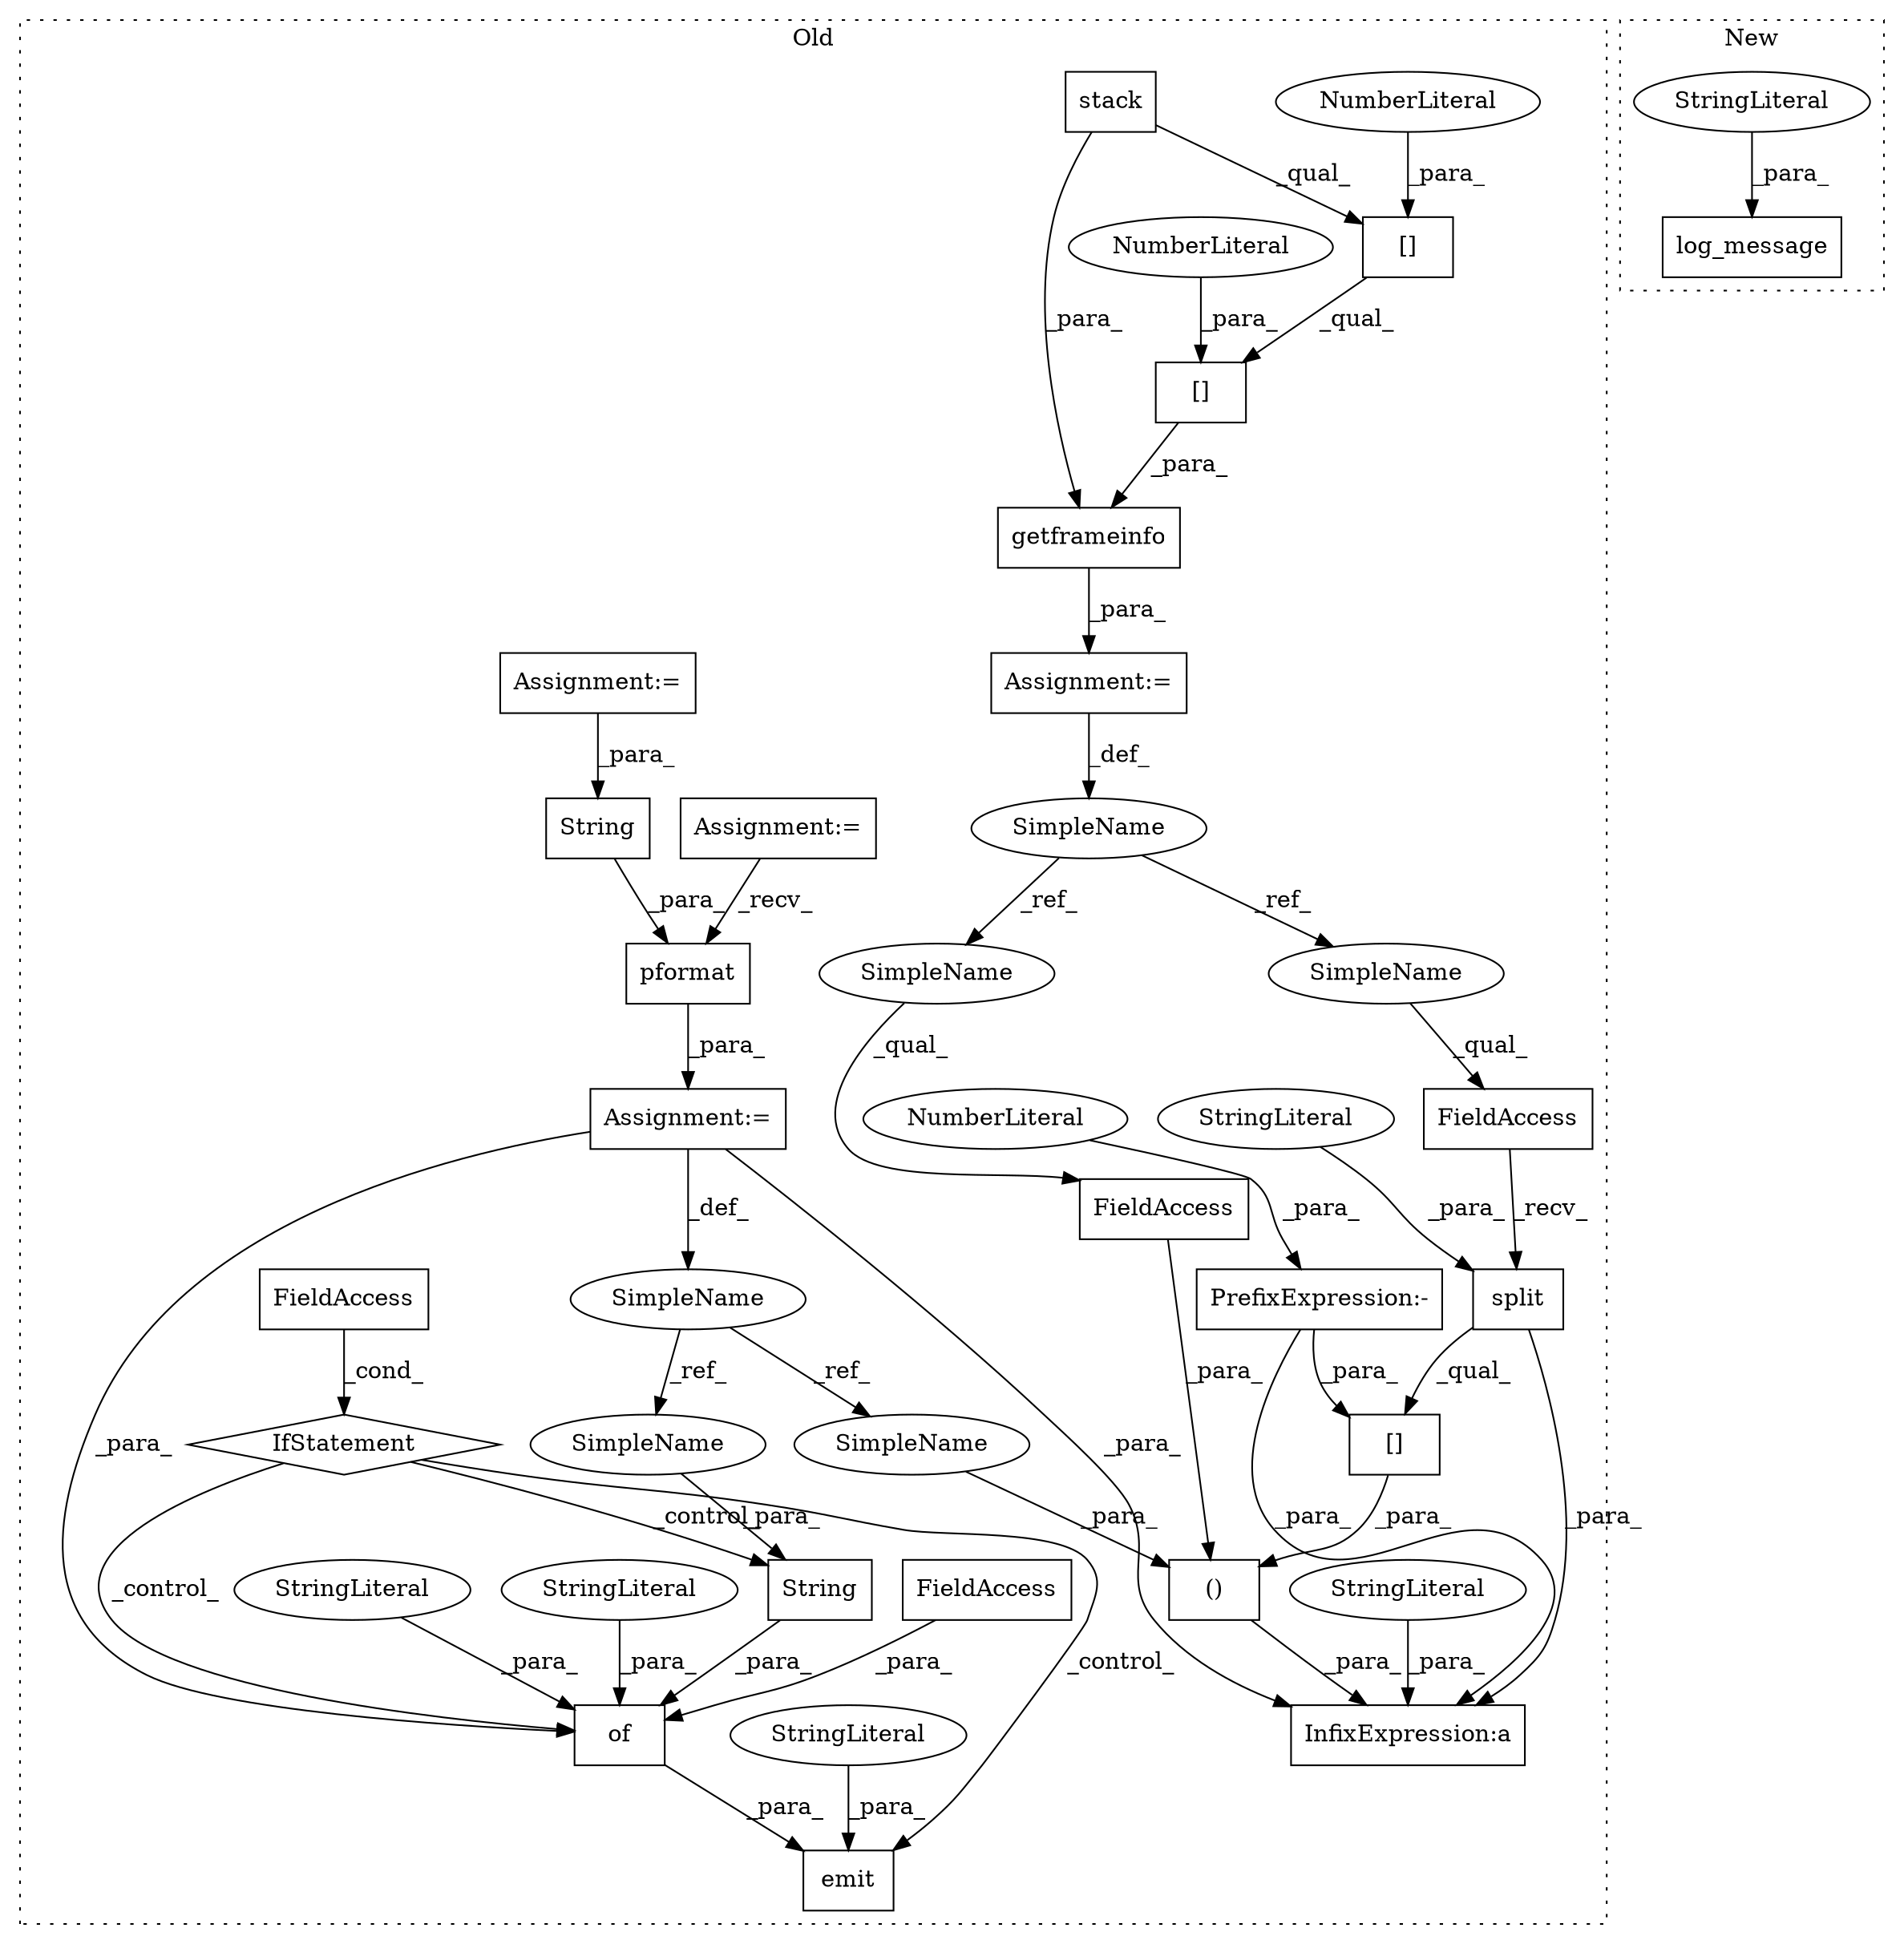 digraph G {
subgraph cluster0 {
1 [label="pformat" a="32" s="2645,2668" l="8,1" shape="box"];
3 [label="()" a="106" s="2849" l="83" shape="box"];
4 [label="InfixExpression:a" a="27" s="2841" l="8" shape="box"];
5 [label="[]" a="2" s="2849,2885" l="34,1" shape="box"];
6 [label="stack" a="32" s="2785" l="7" shape="box"];
7 [label="[]" a="2" s="2785,2797" l="11,1" shape="box"];
8 [label="NumberLiteral" a="34" s="2796" l="1" shape="ellipse"];
9 [label="[]" a="2" s="2785,2794" l="8,1" shape="box"];
10 [label="NumberLiteral" a="34" s="2793" l="1" shape="ellipse"];
11 [label="getframeinfo" a="32" s="2772,2798" l="13,1" shape="box"];
12 [label="String" a="32" s="2653,2667" l="7,1" shape="box"];
13 [label="split" a="32" s="2865,2881" l="6,1" shape="box"];
14 [label="FieldAccess" a="22" s="2899" l="13" shape="box"];
16 [label="PrefixExpression:-" a="38" s="2883" l="1" shape="box"];
17 [label="NumberLiteral" a="34" s="2884" l="1" shape="ellipse"];
18 [label="SimpleName" a="42" s="2765" l="6" shape="ellipse"];
19 [label="FieldAccess" a="22" s="2849" l="15" shape="box"];
20 [label="Assignment:=" a="7" s="2771" l="1" shape="box"];
21 [label="Assignment:=" a="7" s="2637" l="1" shape="box"];
22 [label="Assignment:=" a="7" s="2549" l="6" shape="box"];
23 [label="Assignment:=" a="7" s="2617" l="7" shape="box"];
24 [label="StringLiteral" a="45" s="2829" l="12" shape="ellipse"];
25 [label="StringLiteral" a="45" s="2871" l="10" shape="ellipse"];
26 [label="SimpleName" a="42" s="2630" l="7" shape="ellipse"];
27 [label="String" a="32" s="2726,2740" l="7,1" shape="box"];
28 [label="FieldAccess" a="22" s="2679" l="4" shape="box"];
29 [label="of" a="32" s="2713,2751" l="3,1" shape="box"];
30 [label="FieldAccess" a="22" s="2749" l="2" shape="box"];
31 [label="IfStatement" a="25" s="2675,2683" l="4,2" shape="diamond"];
32 [label="emit" a="32" s="2697,2752" l="5,1" shape="box"];
33 [label="StringLiteral" a="45" s="2702" l="6" shape="ellipse"];
34 [label="StringLiteral" a="45" s="2716" l="9" shape="ellipse"];
35 [label="StringLiteral" a="45" s="2742" l="6" shape="ellipse"];
36 [label="SimpleName" a="42" s="2899" l="6" shape="ellipse"];
37 [label="SimpleName" a="42" s="2849" l="6" shape="ellipse"];
38 [label="SimpleName" a="42" s="2733" l="7" shape="ellipse"];
39 [label="SimpleName" a="42" s="2925" l="7" shape="ellipse"];
label = "Old";
style="dotted";
}
subgraph cluster1 {
2 [label="log_message" a="32" s="2351,2380" l="12,1" shape="box"];
15 [label="StringLiteral" a="45" s="2371" l="9" shape="ellipse"];
label = "New";
style="dotted";
}
1 -> 21 [label="_para_"];
3 -> 4 [label="_para_"];
5 -> 3 [label="_para_"];
6 -> 9 [label="_qual_"];
6 -> 11 [label="_para_"];
7 -> 11 [label="_para_"];
8 -> 7 [label="_para_"];
9 -> 7 [label="_qual_"];
10 -> 9 [label="_para_"];
11 -> 20 [label="_para_"];
12 -> 1 [label="_para_"];
13 -> 5 [label="_qual_"];
13 -> 4 [label="_para_"];
14 -> 3 [label="_para_"];
15 -> 2 [label="_para_"];
16 -> 5 [label="_para_"];
16 -> 4 [label="_para_"];
17 -> 16 [label="_para_"];
18 -> 37 [label="_ref_"];
18 -> 36 [label="_ref_"];
19 -> 13 [label="_recv_"];
20 -> 18 [label="_def_"];
21 -> 26 [label="_def_"];
21 -> 29 [label="_para_"];
21 -> 4 [label="_para_"];
22 -> 1 [label="_recv_"];
23 -> 12 [label="_para_"];
24 -> 4 [label="_para_"];
25 -> 13 [label="_para_"];
26 -> 38 [label="_ref_"];
26 -> 39 [label="_ref_"];
27 -> 29 [label="_para_"];
28 -> 31 [label="_cond_"];
29 -> 32 [label="_para_"];
30 -> 29 [label="_para_"];
31 -> 32 [label="_control_"];
31 -> 29 [label="_control_"];
31 -> 27 [label="_control_"];
33 -> 32 [label="_para_"];
34 -> 29 [label="_para_"];
35 -> 29 [label="_para_"];
36 -> 14 [label="_qual_"];
37 -> 19 [label="_qual_"];
38 -> 27 [label="_para_"];
39 -> 3 [label="_para_"];
}